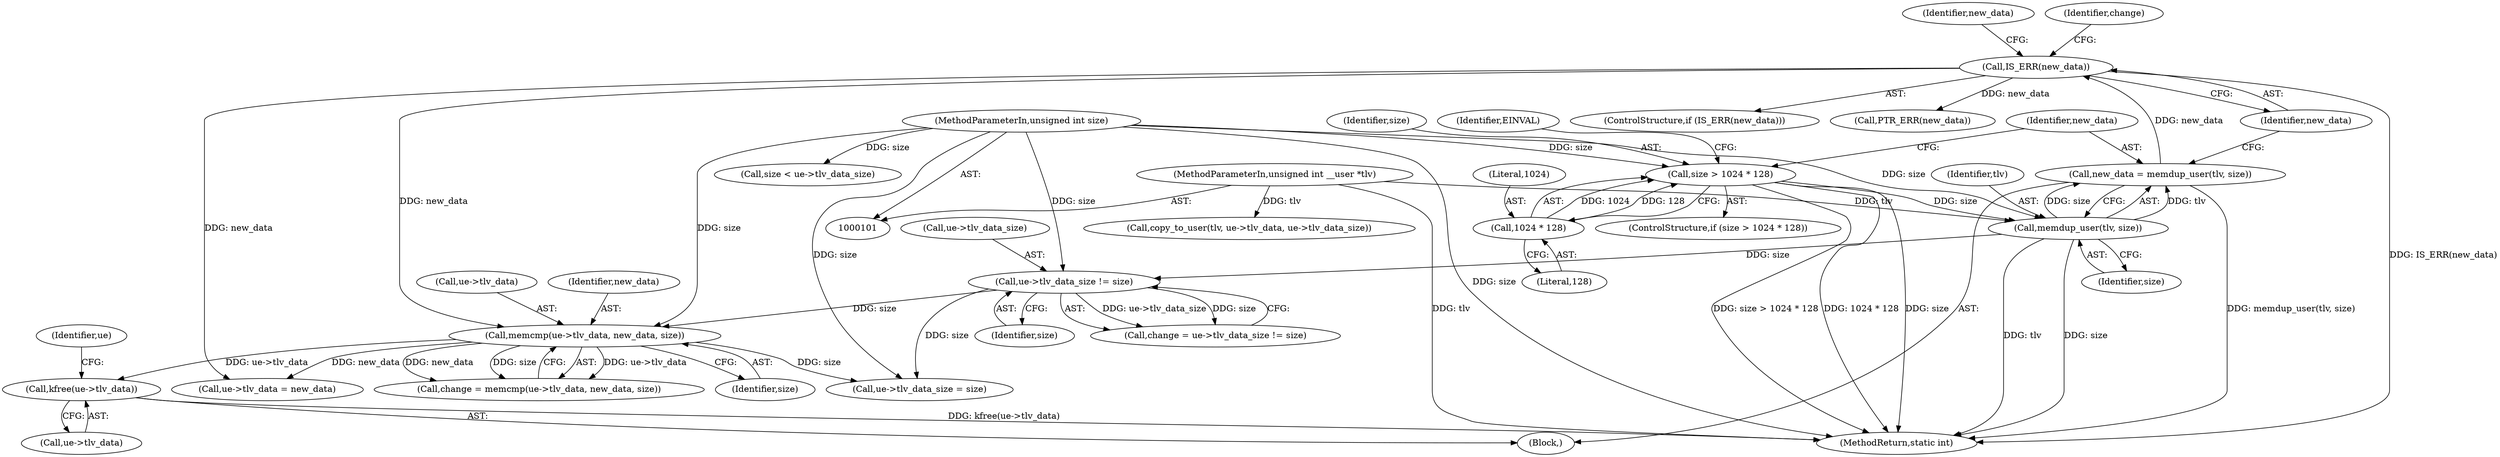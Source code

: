 digraph "0_linux_07f4d9d74a04aa7c72c5dae0ef97565f28f17b92_2@API" {
"1000161" [label="(Call,kfree(ue->tlv_data))"];
"1000155" [label="(Call,memcmp(ue->tlv_data, new_data, size))"];
"1000138" [label="(Call,IS_ERR(new_data))"];
"1000132" [label="(Call,new_data = memdup_user(tlv, size))"];
"1000134" [label="(Call,memdup_user(tlv, size))"];
"1000105" [label="(MethodParameterIn,unsigned int __user *tlv)"];
"1000124" [label="(Call,size > 1024 * 128)"];
"1000104" [label="(MethodParameterIn,unsigned int size)"];
"1000126" [label="(Call,1024 * 128)"];
"1000145" [label="(Call,ue->tlv_data_size != size)"];
"1000133" [label="(Identifier,new_data)"];
"1000143" [label="(Call,change = ue->tlv_data_size != size)"];
"1000161" [label="(Call,kfree(ue->tlv_data))"];
"1000124" [label="(Call,size > 1024 * 128)"];
"1000156" [label="(Call,ue->tlv_data)"];
"1000137" [label="(ControlStructure,if (IS_ERR(new_data)))"];
"1000128" [label="(Literal,128)"];
"1000141" [label="(Call,PTR_ERR(new_data))"];
"1000200" [label="(Call,copy_to_user(tlv, ue->tlv_data, ue->tlv_data_size))"];
"1000134" [label="(Call,memdup_user(tlv, size))"];
"1000123" [label="(ControlStructure,if (size > 1024 * 128))"];
"1000155" [label="(Call,memcmp(ue->tlv_data, new_data, size))"];
"1000125" [label="(Identifier,size)"];
"1000159" [label="(Identifier,new_data)"];
"1000191" [label="(Call,size < ue->tlv_data_size)"];
"1000142" [label="(Identifier,new_data)"];
"1000105" [label="(MethodParameterIn,unsigned int __user *tlv)"];
"1000162" [label="(Call,ue->tlv_data)"];
"1000145" [label="(Call,ue->tlv_data_size != size)"];
"1000138" [label="(Call,IS_ERR(new_data))"];
"1000127" [label="(Literal,1024)"];
"1000126" [label="(Call,1024 * 128)"];
"1000144" [label="(Identifier,change)"];
"1000213" [label="(MethodReturn,static int)"];
"1000170" [label="(Call,ue->tlv_data_size = size)"];
"1000135" [label="(Identifier,tlv)"];
"1000146" [label="(Call,ue->tlv_data_size)"];
"1000139" [label="(Identifier,new_data)"];
"1000149" [label="(Identifier,size)"];
"1000153" [label="(Call,change = memcmp(ue->tlv_data, new_data, size))"];
"1000132" [label="(Call,new_data = memdup_user(tlv, size))"];
"1000122" [label="(Block,)"];
"1000160" [label="(Identifier,size)"];
"1000131" [label="(Identifier,EINVAL)"];
"1000167" [label="(Identifier,ue)"];
"1000104" [label="(MethodParameterIn,unsigned int size)"];
"1000165" [label="(Call,ue->tlv_data = new_data)"];
"1000136" [label="(Identifier,size)"];
"1000161" -> "1000122"  [label="AST: "];
"1000161" -> "1000162"  [label="CFG: "];
"1000162" -> "1000161"  [label="AST: "];
"1000167" -> "1000161"  [label="CFG: "];
"1000161" -> "1000213"  [label="DDG: kfree(ue->tlv_data)"];
"1000155" -> "1000161"  [label="DDG: ue->tlv_data"];
"1000155" -> "1000153"  [label="AST: "];
"1000155" -> "1000160"  [label="CFG: "];
"1000156" -> "1000155"  [label="AST: "];
"1000159" -> "1000155"  [label="AST: "];
"1000160" -> "1000155"  [label="AST: "];
"1000153" -> "1000155"  [label="CFG: "];
"1000155" -> "1000153"  [label="DDG: ue->tlv_data"];
"1000155" -> "1000153"  [label="DDG: new_data"];
"1000155" -> "1000153"  [label="DDG: size"];
"1000138" -> "1000155"  [label="DDG: new_data"];
"1000145" -> "1000155"  [label="DDG: size"];
"1000104" -> "1000155"  [label="DDG: size"];
"1000155" -> "1000165"  [label="DDG: new_data"];
"1000155" -> "1000170"  [label="DDG: size"];
"1000138" -> "1000137"  [label="AST: "];
"1000138" -> "1000139"  [label="CFG: "];
"1000139" -> "1000138"  [label="AST: "];
"1000142" -> "1000138"  [label="CFG: "];
"1000144" -> "1000138"  [label="CFG: "];
"1000138" -> "1000213"  [label="DDG: IS_ERR(new_data)"];
"1000132" -> "1000138"  [label="DDG: new_data"];
"1000138" -> "1000141"  [label="DDG: new_data"];
"1000138" -> "1000165"  [label="DDG: new_data"];
"1000132" -> "1000122"  [label="AST: "];
"1000132" -> "1000134"  [label="CFG: "];
"1000133" -> "1000132"  [label="AST: "];
"1000134" -> "1000132"  [label="AST: "];
"1000139" -> "1000132"  [label="CFG: "];
"1000132" -> "1000213"  [label="DDG: memdup_user(tlv, size)"];
"1000134" -> "1000132"  [label="DDG: tlv"];
"1000134" -> "1000132"  [label="DDG: size"];
"1000134" -> "1000136"  [label="CFG: "];
"1000135" -> "1000134"  [label="AST: "];
"1000136" -> "1000134"  [label="AST: "];
"1000134" -> "1000213"  [label="DDG: tlv"];
"1000134" -> "1000213"  [label="DDG: size"];
"1000105" -> "1000134"  [label="DDG: tlv"];
"1000124" -> "1000134"  [label="DDG: size"];
"1000104" -> "1000134"  [label="DDG: size"];
"1000134" -> "1000145"  [label="DDG: size"];
"1000105" -> "1000101"  [label="AST: "];
"1000105" -> "1000213"  [label="DDG: tlv"];
"1000105" -> "1000200"  [label="DDG: tlv"];
"1000124" -> "1000123"  [label="AST: "];
"1000124" -> "1000126"  [label="CFG: "];
"1000125" -> "1000124"  [label="AST: "];
"1000126" -> "1000124"  [label="AST: "];
"1000131" -> "1000124"  [label="CFG: "];
"1000133" -> "1000124"  [label="CFG: "];
"1000124" -> "1000213"  [label="DDG: 1024 * 128"];
"1000124" -> "1000213"  [label="DDG: size"];
"1000124" -> "1000213"  [label="DDG: size > 1024 * 128"];
"1000104" -> "1000124"  [label="DDG: size"];
"1000126" -> "1000124"  [label="DDG: 1024"];
"1000126" -> "1000124"  [label="DDG: 128"];
"1000104" -> "1000101"  [label="AST: "];
"1000104" -> "1000213"  [label="DDG: size"];
"1000104" -> "1000145"  [label="DDG: size"];
"1000104" -> "1000170"  [label="DDG: size"];
"1000104" -> "1000191"  [label="DDG: size"];
"1000126" -> "1000128"  [label="CFG: "];
"1000127" -> "1000126"  [label="AST: "];
"1000128" -> "1000126"  [label="AST: "];
"1000145" -> "1000143"  [label="AST: "];
"1000145" -> "1000149"  [label="CFG: "];
"1000146" -> "1000145"  [label="AST: "];
"1000149" -> "1000145"  [label="AST: "];
"1000143" -> "1000145"  [label="CFG: "];
"1000145" -> "1000143"  [label="DDG: ue->tlv_data_size"];
"1000145" -> "1000143"  [label="DDG: size"];
"1000145" -> "1000170"  [label="DDG: size"];
}
